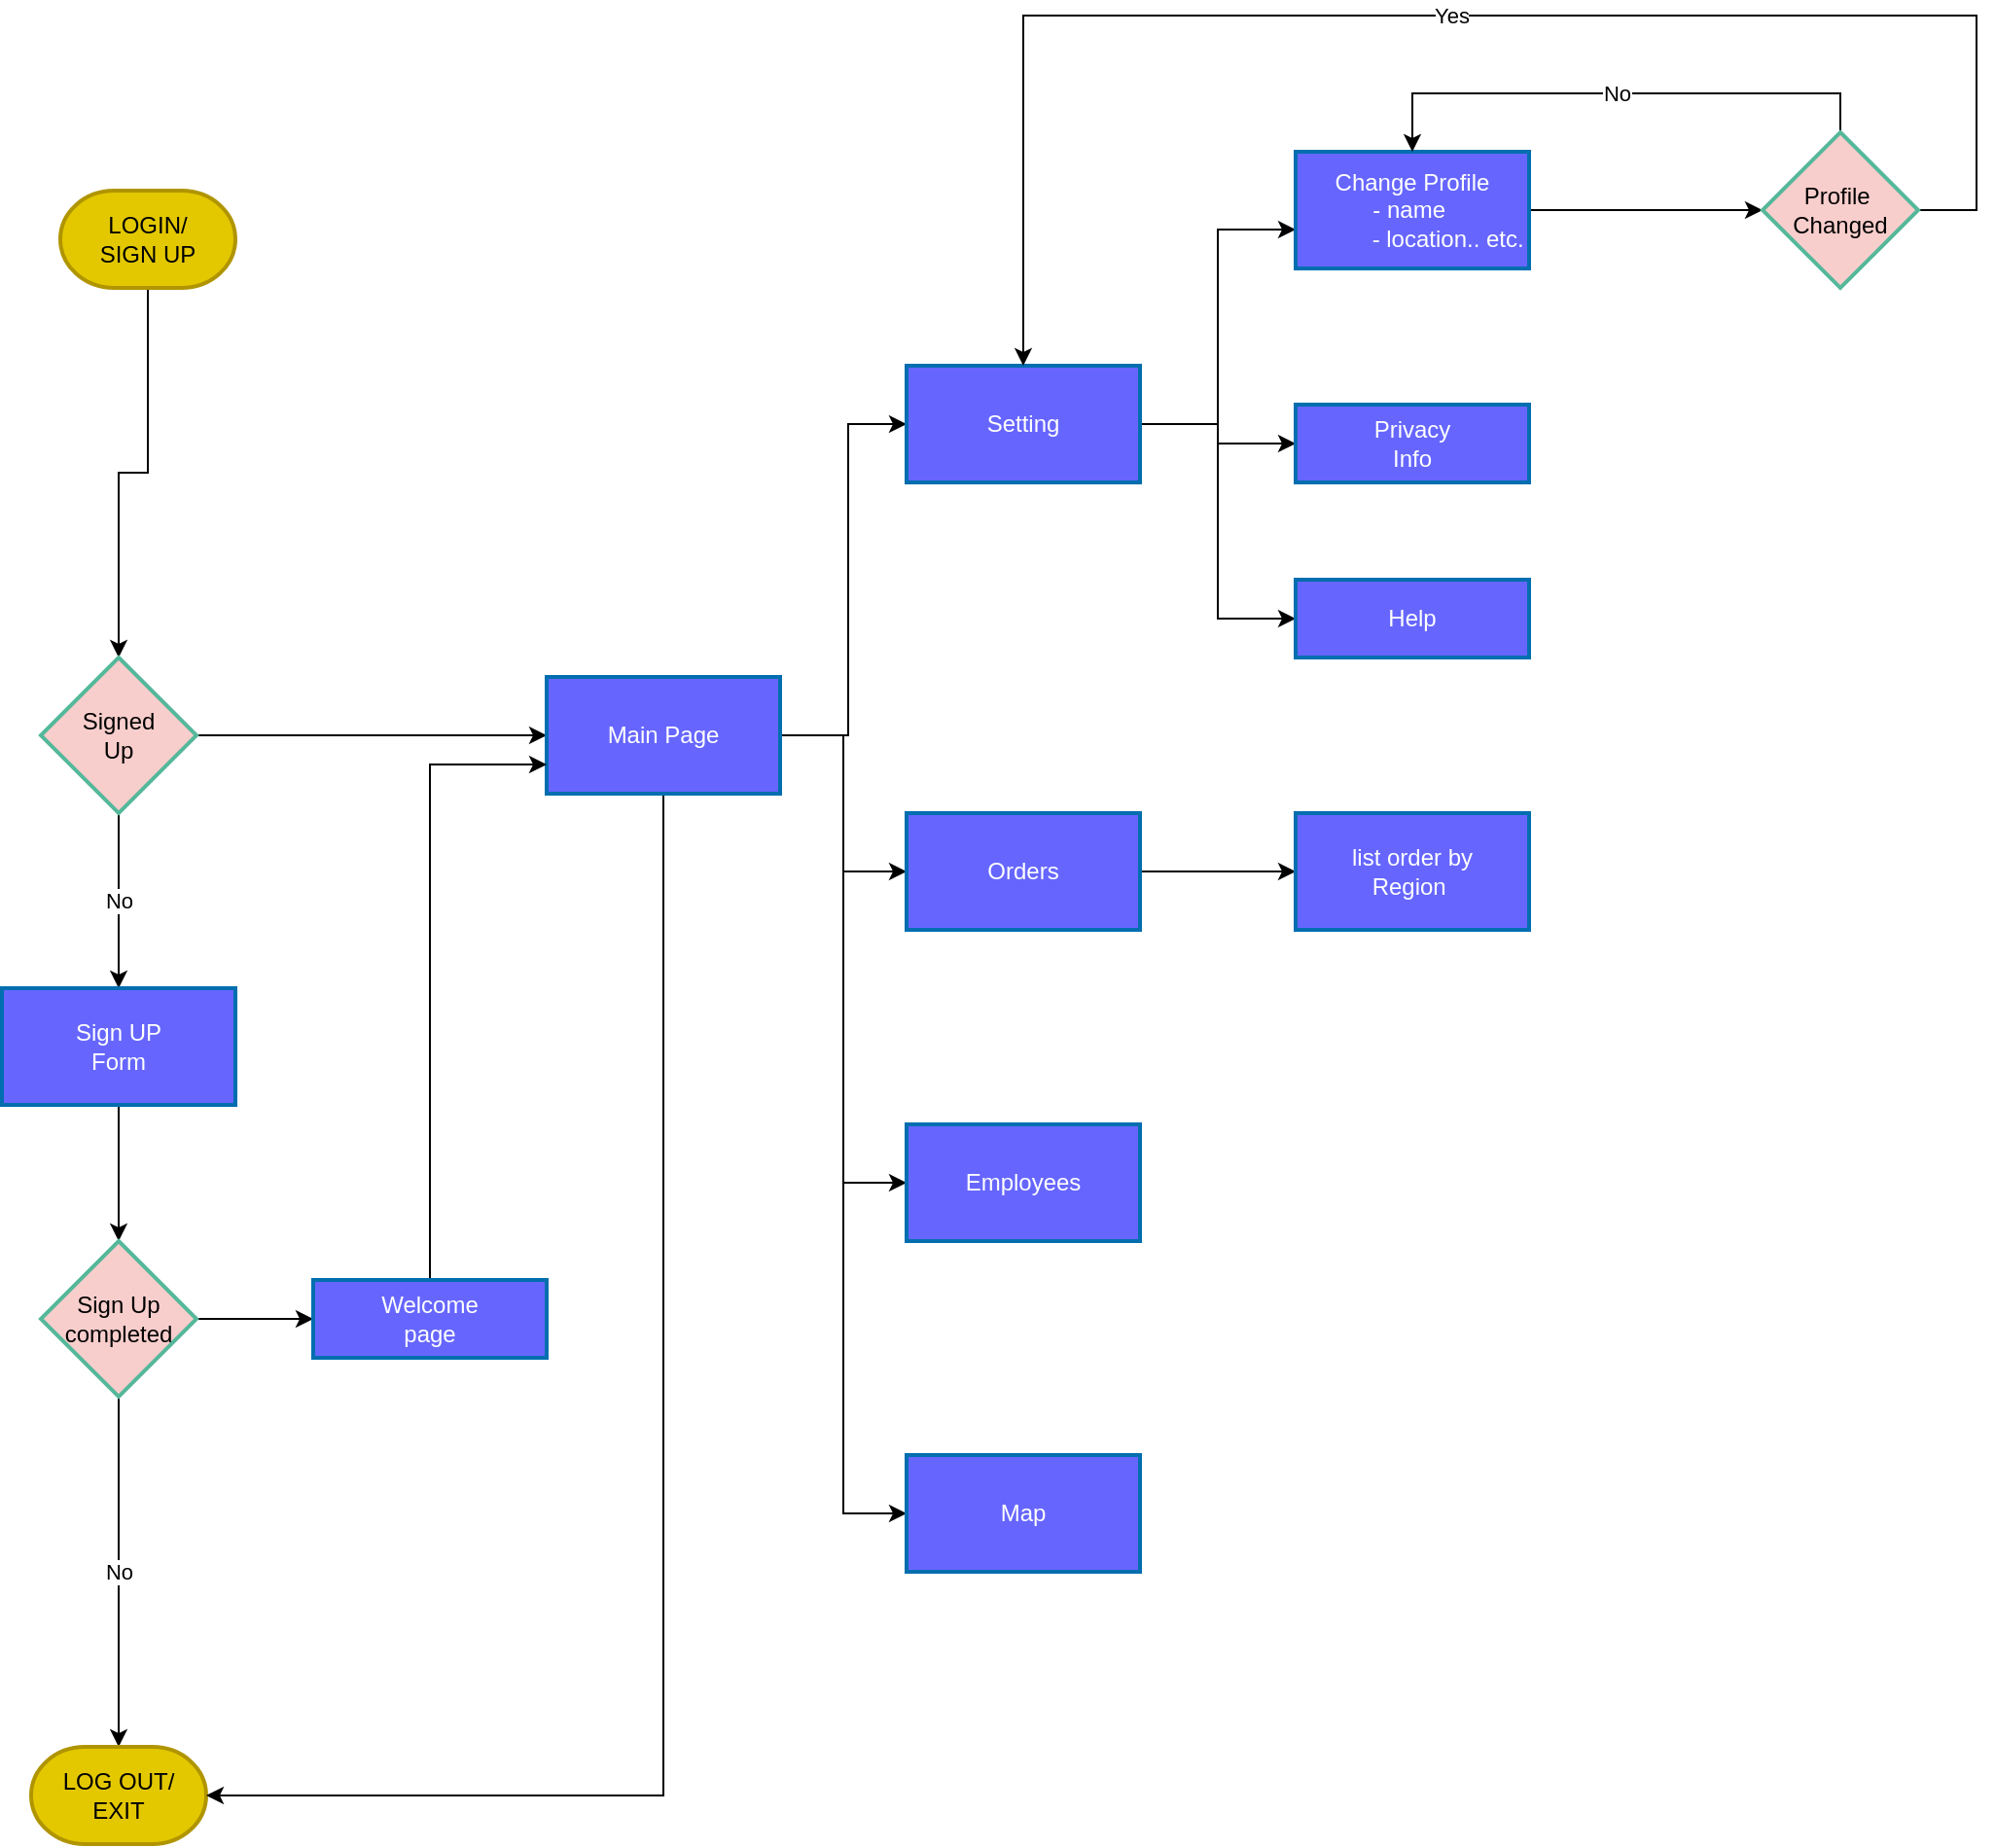 <mxfile version="16.1.2" type="device"><diagram id="C5RBs43oDa-KdzZeNtuy" name="Page-1"><mxGraphModel dx="868" dy="1661" grid="1" gridSize="10" guides="1" tooltips="1" connect="1" arrows="1" fold="1" page="1" pageScale="1" pageWidth="827" pageHeight="1169" math="0" shadow="0"><root><mxCell id="WIyWlLk6GJQsqaUBKTNV-0"/><mxCell id="WIyWlLk6GJQsqaUBKTNV-1" parent="WIyWlLk6GJQsqaUBKTNV-0"/><mxCell id="WIyWlLk6GJQsqaUBKTNV-5" value="No" style="edgeStyle=orthogonalEdgeStyle;rounded=0;html=1;jettySize=auto;orthogonalLoop=1;fontSize=11;endArrow=block;endFill=0;endSize=8;strokeWidth=1;shadow=0;labelBackgroundColor=none;" parent="WIyWlLk6GJQsqaUBKTNV-1" target="WIyWlLk6GJQsqaUBKTNV-7" edge="1"><mxGeometry y="10" relative="1" as="geometry"><mxPoint as="offset"/><mxPoint x="270" y="210" as="sourcePoint"/></mxGeometry></mxCell><mxCell id="WIyWlLk6GJQsqaUBKTNV-8" value="No" style="rounded=0;html=1;jettySize=auto;orthogonalLoop=1;fontSize=11;endArrow=block;endFill=0;endSize=8;strokeWidth=1;shadow=0;labelBackgroundColor=none;edgeStyle=orthogonalEdgeStyle;" parent="WIyWlLk6GJQsqaUBKTNV-1" target="WIyWlLk6GJQsqaUBKTNV-11" edge="1"><mxGeometry x="0.333" y="20" relative="1" as="geometry"><mxPoint as="offset"/><mxPoint x="220" y="370" as="sourcePoint"/></mxGeometry></mxCell><mxCell id="WIyWlLk6GJQsqaUBKTNV-9" value="Yes" style="edgeStyle=orthogonalEdgeStyle;rounded=0;html=1;jettySize=auto;orthogonalLoop=1;fontSize=11;endArrow=block;endFill=0;endSize=8;strokeWidth=1;shadow=0;labelBackgroundColor=none;" parent="WIyWlLk6GJQsqaUBKTNV-1" target="WIyWlLk6GJQsqaUBKTNV-12" edge="1"><mxGeometry y="10" relative="1" as="geometry"><mxPoint as="offset"/><mxPoint x="270" y="330" as="sourcePoint"/></mxGeometry></mxCell><mxCell id="RGs9xpDRCPvsPjXUQGGb-3" value="" style="edgeStyle=orthogonalEdgeStyle;rounded=0;orthogonalLoop=1;jettySize=auto;html=1;" edge="1" parent="WIyWlLk6GJQsqaUBKTNV-1" source="WIyWlLk6GJQsqaUBKTNV-10"><mxGeometry relative="1" as="geometry"><mxPoint x="220" y="210" as="targetPoint"/></mxGeometry></mxCell><mxCell id="RGs9xpDRCPvsPjXUQGGb-6" value="" style="edgeStyle=orthogonalEdgeStyle;rounded=0;orthogonalLoop=1;jettySize=auto;html=1;" edge="1" parent="WIyWlLk6GJQsqaUBKTNV-1" source="RGs9xpDRCPvsPjXUQGGb-4" target="RGs9xpDRCPvsPjXUQGGb-5"><mxGeometry relative="1" as="geometry"/></mxCell><mxCell id="RGs9xpDRCPvsPjXUQGGb-4" value="LOGIN/&lt;br&gt;SIGN UP" style="strokeWidth=2;html=1;shape=mxgraph.flowchart.terminator;whiteSpace=wrap;fillColor=#e3c800;fontColor=#000000;strokeColor=#B09500;" vertex="1" parent="WIyWlLk6GJQsqaUBKTNV-1"><mxGeometry x="115" y="-50" width="90" height="50" as="geometry"/></mxCell><mxCell id="RGs9xpDRCPvsPjXUQGGb-8" value="No" style="edgeStyle=orthogonalEdgeStyle;rounded=0;orthogonalLoop=1;jettySize=auto;html=1;" edge="1" parent="WIyWlLk6GJQsqaUBKTNV-1" source="RGs9xpDRCPvsPjXUQGGb-5" target="RGs9xpDRCPvsPjXUQGGb-7"><mxGeometry relative="1" as="geometry"/></mxCell><mxCell id="RGs9xpDRCPvsPjXUQGGb-14" value="" style="edgeStyle=orthogonalEdgeStyle;rounded=0;orthogonalLoop=1;jettySize=auto;html=1;" edge="1" parent="WIyWlLk6GJQsqaUBKTNV-1" source="RGs9xpDRCPvsPjXUQGGb-5" target="RGs9xpDRCPvsPjXUQGGb-13"><mxGeometry relative="1" as="geometry"/></mxCell><mxCell id="RGs9xpDRCPvsPjXUQGGb-5" value="Signed&lt;br&gt;Up" style="rhombus;whiteSpace=wrap;html=1;fillColor=#F8CECC;strokeColor=#55B89A;strokeWidth=2;" vertex="1" parent="WIyWlLk6GJQsqaUBKTNV-1"><mxGeometry x="105" y="190" width="80" height="80" as="geometry"/></mxCell><mxCell id="RGs9xpDRCPvsPjXUQGGb-10" value="" style="edgeStyle=orthogonalEdgeStyle;rounded=0;orthogonalLoop=1;jettySize=auto;html=1;" edge="1" parent="WIyWlLk6GJQsqaUBKTNV-1" source="RGs9xpDRCPvsPjXUQGGb-7" target="RGs9xpDRCPvsPjXUQGGb-9"><mxGeometry relative="1" as="geometry"/></mxCell><mxCell id="RGs9xpDRCPvsPjXUQGGb-7" value="Sign UP&lt;br&gt;Form" style="whiteSpace=wrap;html=1;fillColor=#6666FF;strokeColor=#006EAF;strokeWidth=2;fontColor=#ffffff;" vertex="1" parent="WIyWlLk6GJQsqaUBKTNV-1"><mxGeometry x="85" y="360" width="120" height="60" as="geometry"/></mxCell><mxCell id="RGs9xpDRCPvsPjXUQGGb-12" value="No" style="edgeStyle=orthogonalEdgeStyle;rounded=0;orthogonalLoop=1;jettySize=auto;html=1;exitX=0.5;exitY=1;exitDx=0;exitDy=0;entryX=0.5;entryY=0;entryDx=0;entryDy=0;entryPerimeter=0;" edge="1" parent="WIyWlLk6GJQsqaUBKTNV-1" source="RGs9xpDRCPvsPjXUQGGb-9" target="RGs9xpDRCPvsPjXUQGGb-11"><mxGeometry relative="1" as="geometry"/></mxCell><mxCell id="RGs9xpDRCPvsPjXUQGGb-16" value="" style="edgeStyle=orthogonalEdgeStyle;rounded=0;orthogonalLoop=1;jettySize=auto;html=1;" edge="1" parent="WIyWlLk6GJQsqaUBKTNV-1" source="RGs9xpDRCPvsPjXUQGGb-9" target="RGs9xpDRCPvsPjXUQGGb-15"><mxGeometry relative="1" as="geometry"/></mxCell><mxCell id="RGs9xpDRCPvsPjXUQGGb-9" value="Sign Up&lt;br&gt;completed" style="rhombus;whiteSpace=wrap;html=1;fillColor=#F8CECC;strokeColor=#55B89A;fontColor=default;strokeWidth=2;" vertex="1" parent="WIyWlLk6GJQsqaUBKTNV-1"><mxGeometry x="105" y="490" width="80" height="80" as="geometry"/></mxCell><mxCell id="RGs9xpDRCPvsPjXUQGGb-11" value="LOG OUT/&lt;br&gt;EXIT" style="strokeWidth=2;html=1;shape=mxgraph.flowchart.terminator;whiteSpace=wrap;fillColor=#e3c800;fontColor=#000000;strokeColor=#B09500;" vertex="1" parent="WIyWlLk6GJQsqaUBKTNV-1"><mxGeometry x="100" y="750" width="90" height="50" as="geometry"/></mxCell><mxCell id="RGs9xpDRCPvsPjXUQGGb-19" value="" style="edgeStyle=orthogonalEdgeStyle;rounded=0;orthogonalLoop=1;jettySize=auto;html=1;" edge="1" parent="WIyWlLk6GJQsqaUBKTNV-1" source="RGs9xpDRCPvsPjXUQGGb-13" target="RGs9xpDRCPvsPjXUQGGb-18"><mxGeometry relative="1" as="geometry"><Array as="points"><mxPoint x="520" y="230"/><mxPoint x="520" y="70"/></Array></mxGeometry></mxCell><mxCell id="RGs9xpDRCPvsPjXUQGGb-33" style="edgeStyle=orthogonalEdgeStyle;rounded=0;orthogonalLoop=1;jettySize=auto;html=1;exitX=1;exitY=0.5;exitDx=0;exitDy=0;entryX=0;entryY=0.5;entryDx=0;entryDy=0;" edge="1" parent="WIyWlLk6GJQsqaUBKTNV-1" source="RGs9xpDRCPvsPjXUQGGb-13" target="RGs9xpDRCPvsPjXUQGGb-31"><mxGeometry relative="1" as="geometry"/></mxCell><mxCell id="RGs9xpDRCPvsPjXUQGGb-37" style="edgeStyle=orthogonalEdgeStyle;rounded=0;orthogonalLoop=1;jettySize=auto;html=1;exitX=1;exitY=0.5;exitDx=0;exitDy=0;entryX=0;entryY=0.5;entryDx=0;entryDy=0;" edge="1" parent="WIyWlLk6GJQsqaUBKTNV-1" source="RGs9xpDRCPvsPjXUQGGb-13" target="RGs9xpDRCPvsPjXUQGGb-36"><mxGeometry relative="1" as="geometry"/></mxCell><mxCell id="RGs9xpDRCPvsPjXUQGGb-41" style="edgeStyle=orthogonalEdgeStyle;rounded=0;orthogonalLoop=1;jettySize=auto;html=1;exitX=1;exitY=0.5;exitDx=0;exitDy=0;entryX=0;entryY=0.5;entryDx=0;entryDy=0;" edge="1" parent="WIyWlLk6GJQsqaUBKTNV-1" source="RGs9xpDRCPvsPjXUQGGb-13" target="RGs9xpDRCPvsPjXUQGGb-40"><mxGeometry relative="1" as="geometry"/></mxCell><mxCell id="RGs9xpDRCPvsPjXUQGGb-42" style="edgeStyle=orthogonalEdgeStyle;rounded=0;orthogonalLoop=1;jettySize=auto;html=1;exitX=0.5;exitY=1;exitDx=0;exitDy=0;entryX=1;entryY=0.5;entryDx=0;entryDy=0;entryPerimeter=0;" edge="1" parent="WIyWlLk6GJQsqaUBKTNV-1" source="RGs9xpDRCPvsPjXUQGGb-13" target="RGs9xpDRCPvsPjXUQGGb-11"><mxGeometry relative="1" as="geometry"/></mxCell><mxCell id="RGs9xpDRCPvsPjXUQGGb-13" value="Main Page" style="whiteSpace=wrap;html=1;fillColor=#6666FF;strokeColor=#006EAF;strokeWidth=2;fontColor=#ffffff;" vertex="1" parent="WIyWlLk6GJQsqaUBKTNV-1"><mxGeometry x="365" y="200" width="120" height="60" as="geometry"/></mxCell><mxCell id="RGs9xpDRCPvsPjXUQGGb-17" style="edgeStyle=orthogonalEdgeStyle;rounded=0;orthogonalLoop=1;jettySize=auto;html=1;exitX=0.5;exitY=0;exitDx=0;exitDy=0;entryX=0;entryY=0.75;entryDx=0;entryDy=0;" edge="1" parent="WIyWlLk6GJQsqaUBKTNV-1" source="RGs9xpDRCPvsPjXUQGGb-15" target="RGs9xpDRCPvsPjXUQGGb-13"><mxGeometry relative="1" as="geometry"/></mxCell><mxCell id="RGs9xpDRCPvsPjXUQGGb-15" value="Welcome&lt;br&gt;page" style="whiteSpace=wrap;html=1;fillColor=#6666FF;strokeColor=#006EAF;strokeWidth=2;fontColor=#ffffff;" vertex="1" parent="WIyWlLk6GJQsqaUBKTNV-1"><mxGeometry x="245" y="510" width="120" height="40" as="geometry"/></mxCell><mxCell id="RGs9xpDRCPvsPjXUQGGb-21" value="" style="edgeStyle=orthogonalEdgeStyle;rounded=0;orthogonalLoop=1;jettySize=auto;html=1;" edge="1" parent="WIyWlLk6GJQsqaUBKTNV-1" source="RGs9xpDRCPvsPjXUQGGb-18" target="RGs9xpDRCPvsPjXUQGGb-20"><mxGeometry relative="1" as="geometry"><Array as="points"><mxPoint x="710" y="70"/><mxPoint x="710" y="-30"/></Array></mxGeometry></mxCell><mxCell id="RGs9xpDRCPvsPjXUQGGb-28" style="edgeStyle=orthogonalEdgeStyle;rounded=0;orthogonalLoop=1;jettySize=auto;html=1;exitX=1;exitY=0.5;exitDx=0;exitDy=0;entryX=0;entryY=0.5;entryDx=0;entryDy=0;" edge="1" parent="WIyWlLk6GJQsqaUBKTNV-1" source="RGs9xpDRCPvsPjXUQGGb-18" target="RGs9xpDRCPvsPjXUQGGb-27"><mxGeometry relative="1" as="geometry"/></mxCell><mxCell id="RGs9xpDRCPvsPjXUQGGb-30" style="edgeStyle=orthogonalEdgeStyle;rounded=0;orthogonalLoop=1;jettySize=auto;html=1;exitX=1;exitY=0.5;exitDx=0;exitDy=0;entryX=0;entryY=0.5;entryDx=0;entryDy=0;" edge="1" parent="WIyWlLk6GJQsqaUBKTNV-1" source="RGs9xpDRCPvsPjXUQGGb-18" target="RGs9xpDRCPvsPjXUQGGb-29"><mxGeometry relative="1" as="geometry"/></mxCell><mxCell id="RGs9xpDRCPvsPjXUQGGb-18" value="Setting" style="whiteSpace=wrap;html=1;fillColor=#6666FF;strokeColor=#006EAF;fontColor=#ffffff;strokeWidth=2;" vertex="1" parent="WIyWlLk6GJQsqaUBKTNV-1"><mxGeometry x="550" y="40" width="120" height="60" as="geometry"/></mxCell><mxCell id="RGs9xpDRCPvsPjXUQGGb-23" value="" style="edgeStyle=orthogonalEdgeStyle;rounded=0;orthogonalLoop=1;jettySize=auto;html=1;" edge="1" parent="WIyWlLk6GJQsqaUBKTNV-1" source="RGs9xpDRCPvsPjXUQGGb-20" target="RGs9xpDRCPvsPjXUQGGb-22"><mxGeometry relative="1" as="geometry"/></mxCell><mxCell id="RGs9xpDRCPvsPjXUQGGb-20" value="Change Profile&lt;br&gt;- name&amp;nbsp;&lt;br&gt;&amp;nbsp; &amp;nbsp; &amp;nbsp; &amp;nbsp; &amp;nbsp; &amp;nbsp;- location.. etc." style="whiteSpace=wrap;html=1;fillColor=#6666FF;strokeColor=#006EAF;fontColor=#ffffff;strokeWidth=2;" vertex="1" parent="WIyWlLk6GJQsqaUBKTNV-1"><mxGeometry x="750" y="-70" width="120" height="60" as="geometry"/></mxCell><mxCell id="RGs9xpDRCPvsPjXUQGGb-24" value="No" style="edgeStyle=orthogonalEdgeStyle;rounded=0;orthogonalLoop=1;jettySize=auto;html=1;exitX=0.5;exitY=0;exitDx=0;exitDy=0;entryX=0.5;entryY=0;entryDx=0;entryDy=0;" edge="1" parent="WIyWlLk6GJQsqaUBKTNV-1" source="RGs9xpDRCPvsPjXUQGGb-22" target="RGs9xpDRCPvsPjXUQGGb-20"><mxGeometry relative="1" as="geometry"/></mxCell><mxCell id="RGs9xpDRCPvsPjXUQGGb-26" value="Yes" style="edgeStyle=orthogonalEdgeStyle;rounded=0;orthogonalLoop=1;jettySize=auto;html=1;exitX=1;exitY=0.5;exitDx=0;exitDy=0;entryX=0.5;entryY=0;entryDx=0;entryDy=0;" edge="1" parent="WIyWlLk6GJQsqaUBKTNV-1" source="RGs9xpDRCPvsPjXUQGGb-22" target="RGs9xpDRCPvsPjXUQGGb-18"><mxGeometry relative="1" as="geometry"><Array as="points"><mxPoint x="1100" y="-40"/><mxPoint x="1100" y="-140"/><mxPoint x="610" y="-140"/></Array></mxGeometry></mxCell><mxCell id="RGs9xpDRCPvsPjXUQGGb-22" value="Profile&amp;nbsp;&lt;br&gt;Changed" style="rhombus;whiteSpace=wrap;html=1;fillColor=#F8CECC;strokeColor=#55B89A;fontColor=default;strokeWidth=2;" vertex="1" parent="WIyWlLk6GJQsqaUBKTNV-1"><mxGeometry x="990" y="-80" width="80" height="80" as="geometry"/></mxCell><mxCell id="RGs9xpDRCPvsPjXUQGGb-27" value="Privacy&lt;br&gt;Info" style="whiteSpace=wrap;html=1;fillColor=#6666FF;strokeColor=#006EAF;fontColor=#ffffff;strokeWidth=2;" vertex="1" parent="WIyWlLk6GJQsqaUBKTNV-1"><mxGeometry x="750" y="60" width="120" height="40" as="geometry"/></mxCell><mxCell id="RGs9xpDRCPvsPjXUQGGb-29" value="Help" style="whiteSpace=wrap;html=1;fillColor=#6666FF;strokeColor=#006EAF;fontColor=#ffffff;strokeWidth=2;" vertex="1" parent="WIyWlLk6GJQsqaUBKTNV-1"><mxGeometry x="750" y="150" width="120" height="40" as="geometry"/></mxCell><mxCell id="RGs9xpDRCPvsPjXUQGGb-35" value="" style="edgeStyle=orthogonalEdgeStyle;rounded=0;orthogonalLoop=1;jettySize=auto;html=1;" edge="1" parent="WIyWlLk6GJQsqaUBKTNV-1" source="RGs9xpDRCPvsPjXUQGGb-31" target="RGs9xpDRCPvsPjXUQGGb-34"><mxGeometry relative="1" as="geometry"/></mxCell><mxCell id="RGs9xpDRCPvsPjXUQGGb-31" value="Orders" style="whiteSpace=wrap;html=1;fillColor=#6666FF;strokeColor=#006EAF;fontColor=#ffffff;strokeWidth=2;" vertex="1" parent="WIyWlLk6GJQsqaUBKTNV-1"><mxGeometry x="550" y="270" width="120" height="60" as="geometry"/></mxCell><mxCell id="RGs9xpDRCPvsPjXUQGGb-34" value="list order by&lt;br&gt;Region&amp;nbsp;" style="whiteSpace=wrap;html=1;fillColor=#6666FF;strokeColor=#006EAF;fontColor=#ffffff;strokeWidth=2;" vertex="1" parent="WIyWlLk6GJQsqaUBKTNV-1"><mxGeometry x="750" y="270" width="120" height="60" as="geometry"/></mxCell><mxCell id="RGs9xpDRCPvsPjXUQGGb-36" value="Employees" style="whiteSpace=wrap;html=1;fillColor=#6666FF;strokeColor=#006EAF;fontColor=#ffffff;strokeWidth=2;" vertex="1" parent="WIyWlLk6GJQsqaUBKTNV-1"><mxGeometry x="550" y="430" width="120" height="60" as="geometry"/></mxCell><mxCell id="RGs9xpDRCPvsPjXUQGGb-40" value="Map" style="whiteSpace=wrap;html=1;fillColor=#6666FF;strokeColor=#006EAF;fontColor=#ffffff;strokeWidth=2;" vertex="1" parent="WIyWlLk6GJQsqaUBKTNV-1"><mxGeometry x="550" y="600" width="120" height="60" as="geometry"/></mxCell></root></mxGraphModel></diagram></mxfile>